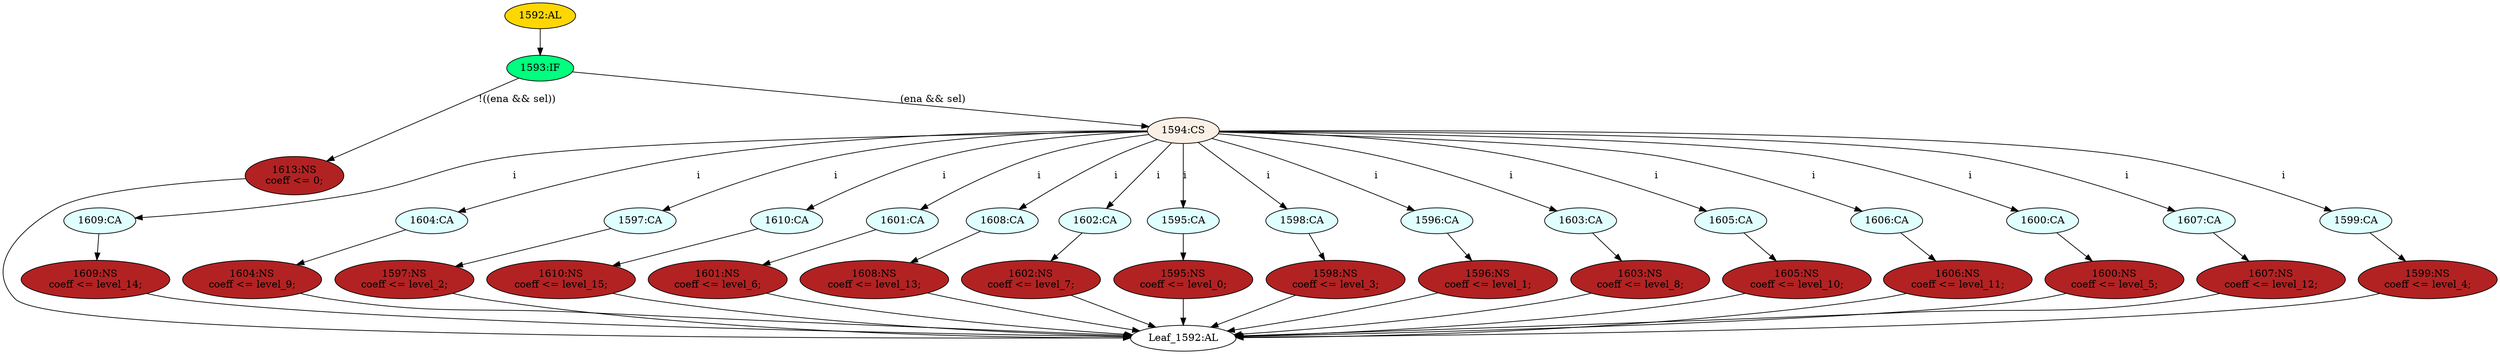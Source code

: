 strict digraph "" {
	node [label="\N"];
	"1595:NS"	 [ast="<pyverilog.vparser.ast.NonblockingSubstitution object at 0x7f204c6dd050>",
		fillcolor=firebrick,
		label="1595:NS
coeff <= level_0;",
		statements="[<pyverilog.vparser.ast.NonblockingSubstitution object at 0x7f204c6dd050>]",
		style=filled,
		typ=NonblockingSubstitution];
	"Leaf_1592:AL"	 [def_var="['coeff']",
		label="Leaf_1592:AL"];
	"1595:NS" -> "Leaf_1592:AL"	 [cond="[]",
		lineno=None];
	"1598:NS"	 [ast="<pyverilog.vparser.ast.NonblockingSubstitution object at 0x7f204c749890>",
		fillcolor=firebrick,
		label="1598:NS
coeff <= level_3;",
		statements="[<pyverilog.vparser.ast.NonblockingSubstitution object at 0x7f204c749890>]",
		style=filled,
		typ=NonblockingSubstitution];
	"1598:NS" -> "Leaf_1592:AL"	 [cond="[]",
		lineno=None];
	"1609:CA"	 [ast="<pyverilog.vparser.ast.Case object at 0x7f204c749ad0>",
		fillcolor=lightcyan,
		label="1609:CA",
		statements="[]",
		style=filled,
		typ=Case];
	"1609:NS"	 [ast="<pyverilog.vparser.ast.NonblockingSubstitution object at 0x7f204c749b50>",
		fillcolor=firebrick,
		label="1609:NS
coeff <= level_14;",
		statements="[<pyverilog.vparser.ast.NonblockingSubstitution object at 0x7f204c749b50>]",
		style=filled,
		typ=NonblockingSubstitution];
	"1609:CA" -> "1609:NS"	 [cond="[]",
		lineno=None];
	"1604:CA"	 [ast="<pyverilog.vparser.ast.Case object at 0x7f204c749c90>",
		fillcolor=lightcyan,
		label="1604:CA",
		statements="[]",
		style=filled,
		typ=Case];
	"1604:NS"	 [ast="<pyverilog.vparser.ast.NonblockingSubstitution object at 0x7f204c749d10>",
		fillcolor=firebrick,
		label="1604:NS
coeff <= level_9;",
		statements="[<pyverilog.vparser.ast.NonblockingSubstitution object at 0x7f204c749d10>]",
		style=filled,
		typ=NonblockingSubstitution];
	"1604:CA" -> "1604:NS"	 [cond="[]",
		lineno=None];
	"1605:NS"	 [ast="<pyverilog.vparser.ast.NonblockingSubstitution object at 0x7f204c749e50>",
		fillcolor=firebrick,
		label="1605:NS
coeff <= level_10;",
		statements="[<pyverilog.vparser.ast.NonblockingSubstitution object at 0x7f204c749e50>]",
		style=filled,
		typ=NonblockingSubstitution];
	"1605:NS" -> "Leaf_1592:AL"	 [cond="[]",
		lineno=None];
	"1603:NS"	 [ast="<pyverilog.vparser.ast.NonblockingSubstitution object at 0x7f204c749fd0>",
		fillcolor=firebrick,
		label="1603:NS
coeff <= level_8;",
		statements="[<pyverilog.vparser.ast.NonblockingSubstitution object at 0x7f204c749fd0>]",
		style=filled,
		typ=NonblockingSubstitution];
	"1603:NS" -> "Leaf_1592:AL"	 [cond="[]",
		lineno=None];
	"1607:NS"	 [ast="<pyverilog.vparser.ast.NonblockingSubstitution object at 0x7f204c737110>",
		fillcolor=firebrick,
		label="1607:NS
coeff <= level_12;",
		statements="[<pyverilog.vparser.ast.NonblockingSubstitution object at 0x7f204c737110>]",
		style=filled,
		typ=NonblockingSubstitution];
	"1607:NS" -> "Leaf_1592:AL"	 [cond="[]",
		lineno=None];
	"1602:NS"	 [ast="<pyverilog.vparser.ast.NonblockingSubstitution object at 0x7f204c737250>",
		fillcolor=firebrick,
		label="1602:NS
coeff <= level_7;",
		statements="[<pyverilog.vparser.ast.NonblockingSubstitution object at 0x7f204c737250>]",
		style=filled,
		typ=NonblockingSubstitution];
	"1602:NS" -> "Leaf_1592:AL"	 [cond="[]",
		lineno=None];
	"1609:NS" -> "Leaf_1592:AL"	 [cond="[]",
		lineno=None];
	"1597:CA"	 [ast="<pyverilog.vparser.ast.Case object at 0x7f204c7377d0>",
		fillcolor=lightcyan,
		label="1597:CA",
		statements="[]",
		style=filled,
		typ=Case];
	"1597:NS"	 [ast="<pyverilog.vparser.ast.NonblockingSubstitution object at 0x7f204c737850>",
		fillcolor=firebrick,
		label="1597:NS
coeff <= level_2;",
		statements="[<pyverilog.vparser.ast.NonblockingSubstitution object at 0x7f204c737850>]",
		style=filled,
		typ=NonblockingSubstitution];
	"1597:CA" -> "1597:NS"	 [cond="[]",
		lineno=None];
	"1593:IF"	 [ast="<pyverilog.vparser.ast.IfStatement object at 0x7f204c7225d0>",
		fillcolor=springgreen,
		label="1593:IF",
		statements="[]",
		style=filled,
		typ=IfStatement];
	"1613:NS"	 [ast="<pyverilog.vparser.ast.NonblockingSubstitution object at 0x7f204c722650>",
		fillcolor=firebrick,
		label="1613:NS
coeff <= 0;",
		statements="[<pyverilog.vparser.ast.NonblockingSubstitution object at 0x7f204c722650>]",
		style=filled,
		typ=NonblockingSubstitution];
	"1593:IF" -> "1613:NS"	 [cond="['ena', 'sel']",
		label="!((ena && sel))",
		lineno=1593];
	"1594:CS"	 [ast="<pyverilog.vparser.ast.CaseStatement object at 0x7f204c7374d0>",
		fillcolor=linen,
		label="1594:CS",
		statements="[]",
		style=filled,
		typ=CaseStatement];
	"1593:IF" -> "1594:CS"	 [cond="['ena', 'sel']",
		label="(ena && sel)",
		lineno=1593];
	"1606:NS"	 [ast="<pyverilog.vparser.ast.NonblockingSubstitution object at 0x7f204c722190>",
		fillcolor=firebrick,
		label="1606:NS
coeff <= level_11;",
		statements="[<pyverilog.vparser.ast.NonblockingSubstitution object at 0x7f204c722190>]",
		style=filled,
		typ=NonblockingSubstitution];
	"1606:NS" -> "Leaf_1592:AL"	 [cond="[]",
		lineno=None];
	"1610:CA"	 [ast="<pyverilog.vparser.ast.Case object at 0x7f204c7223d0>",
		fillcolor=lightcyan,
		label="1610:CA",
		statements="[]",
		style=filled,
		typ=Case];
	"1610:NS"	 [ast="<pyverilog.vparser.ast.NonblockingSubstitution object at 0x7f204c722450>",
		fillcolor=firebrick,
		label="1610:NS
coeff <= level_15;",
		statements="[<pyverilog.vparser.ast.NonblockingSubstitution object at 0x7f204c722450>]",
		style=filled,
		typ=NonblockingSubstitution];
	"1610:CA" -> "1610:NS"	 [cond="[]",
		lineno=None];
	"1601:CA"	 [ast="<pyverilog.vparser.ast.Case object at 0x7f204c737d90>",
		fillcolor=lightcyan,
		label="1601:CA",
		statements="[]",
		style=filled,
		typ=Case];
	"1601:NS"	 [ast="<pyverilog.vparser.ast.NonblockingSubstitution object at 0x7f204c737e10>",
		fillcolor=firebrick,
		label="1601:NS
coeff <= level_6;",
		statements="[<pyverilog.vparser.ast.NonblockingSubstitution object at 0x7f204c737e10>]",
		style=filled,
		typ=NonblockingSubstitution];
	"1601:CA" -> "1601:NS"	 [cond="[]",
		lineno=None];
	"1608:CA"	 [ast="<pyverilog.vparser.ast.Case object at 0x7f204c722350>",
		fillcolor=lightcyan,
		label="1608:CA",
		statements="[]",
		style=filled,
		typ=Case];
	"1608:NS"	 [ast="<pyverilog.vparser.ast.NonblockingSubstitution object at 0x7f204c737390>",
		fillcolor=firebrick,
		label="1608:NS
coeff <= level_13;",
		statements="[<pyverilog.vparser.ast.NonblockingSubstitution object at 0x7f204c737390>]",
		style=filled,
		typ=NonblockingSubstitution];
	"1608:CA" -> "1608:NS"	 [cond="[]",
		lineno=None];
	"1613:NS" -> "Leaf_1592:AL"	 [cond="[]",
		lineno=None];
	"1602:CA"	 [ast="<pyverilog.vparser.ast.Case object at 0x7f204c737f50>",
		fillcolor=lightcyan,
		label="1602:CA",
		statements="[]",
		style=filled,
		typ=Case];
	"1602:CA" -> "1602:NS"	 [cond="[]",
		lineno=None];
	"1595:CA"	 [ast="<pyverilog.vparser.ast.Case object at 0x7f204c737590>",
		fillcolor=lightcyan,
		label="1595:CA",
		statements="[]",
		style=filled,
		typ=Case];
	"1595:CA" -> "1595:NS"	 [cond="[]",
		lineno=None];
	"1598:CA"	 [ast="<pyverilog.vparser.ast.Case object at 0x7f204c737990>",
		fillcolor=lightcyan,
		label="1598:CA",
		statements="[]",
		style=filled,
		typ=Case];
	"1598:CA" -> "1598:NS"	 [cond="[]",
		lineno=None];
	"1596:CA"	 [ast="<pyverilog.vparser.ast.Case object at 0x7f204c737610>",
		fillcolor=lightcyan,
		label="1596:CA",
		statements="[]",
		style=filled,
		typ=Case];
	"1596:NS"	 [ast="<pyverilog.vparser.ast.NonblockingSubstitution object at 0x7f204c737690>",
		fillcolor=firebrick,
		label="1596:NS
coeff <= level_1;",
		statements="[<pyverilog.vparser.ast.NonblockingSubstitution object at 0x7f204c737690>]",
		style=filled,
		typ=NonblockingSubstitution];
	"1596:CA" -> "1596:NS"	 [cond="[]",
		lineno=None];
	"1603:CA"	 [ast="<pyverilog.vparser.ast.Case object at 0x7f204c737fd0>",
		fillcolor=lightcyan,
		label="1603:CA",
		statements="[]",
		style=filled,
		typ=Case];
	"1603:CA" -> "1603:NS"	 [cond="[]",
		lineno=None];
	"1608:NS" -> "Leaf_1592:AL"	 [cond="[]",
		lineno=None];
	"1601:NS" -> "Leaf_1592:AL"	 [cond="[]",
		lineno=None];
	"1605:CA"	 [ast="<pyverilog.vparser.ast.Case object at 0x7f204c722090>",
		fillcolor=lightcyan,
		label="1605:CA",
		statements="[]",
		style=filled,
		typ=Case];
	"1605:CA" -> "1605:NS"	 [cond="[]",
		lineno=None];
	"1596:NS" -> "Leaf_1592:AL"	 [cond="[]",
		lineno=None];
	"1606:CA"	 [ast="<pyverilog.vparser.ast.Case object at 0x7f204c722110>",
		fillcolor=lightcyan,
		label="1606:CA",
		statements="[]",
		style=filled,
		typ=Case];
	"1606:CA" -> "1606:NS"	 [cond="[]",
		lineno=None];
	"1610:NS" -> "Leaf_1592:AL"	 [cond="[]",
		lineno=None];
	"1592:AL"	 [ast="<pyverilog.vparser.ast.Always object at 0x7f204c722890>",
		clk_sens=False,
		fillcolor=gold,
		label="1592:AL",
		sens="['level_3', 'level_8', 'level_14', 'level_15', 'level_12', 'level_13', 'level_10', 'level_11', 'level_4', 'level_5', 'level_6', '\
level_7', 'level_0', 'level_1', 'level_2', 'level_9']",
		statements="[]",
		style=filled,
		typ=Always,
		use_var="['ena', 'sel', 'level_5', 'i', 'level_13', 'level_14', 'level_15', 'level_8', 'level_9', 'level_10', 'level_11', 'level_4', 'level_\
12', 'level_6', 'level_7', 'level_0', 'level_1', 'level_2', 'level_3']"];
	"1592:AL" -> "1593:IF"	 [cond="[]",
		lineno=None];
	"1600:CA"	 [ast="<pyverilog.vparser.ast.Case object at 0x7f204c737bd0>",
		fillcolor=lightcyan,
		label="1600:CA",
		statements="[]",
		style=filled,
		typ=Case];
	"1600:NS"	 [ast="<pyverilog.vparser.ast.NonblockingSubstitution object at 0x7f204c737c50>",
		fillcolor=firebrick,
		label="1600:NS
coeff <= level_5;",
		statements="[<pyverilog.vparser.ast.NonblockingSubstitution object at 0x7f204c737c50>]",
		style=filled,
		typ=NonblockingSubstitution];
	"1600:CA" -> "1600:NS"	 [cond="[]",
		lineno=None];
	"1599:NS"	 [ast="<pyverilog.vparser.ast.NonblockingSubstitution object at 0x7f204c737a90>",
		fillcolor=firebrick,
		label="1599:NS
coeff <= level_4;",
		statements="[<pyverilog.vparser.ast.NonblockingSubstitution object at 0x7f204c737a90>]",
		style=filled,
		typ=NonblockingSubstitution];
	"1599:NS" -> "Leaf_1592:AL"	 [cond="[]",
		lineno=None];
	"1597:NS" -> "Leaf_1592:AL"	 [cond="[]",
		lineno=None];
	"1607:CA"	 [ast="<pyverilog.vparser.ast.Case object at 0x7f204c7222d0>",
		fillcolor=lightcyan,
		label="1607:CA",
		statements="[]",
		style=filled,
		typ=Case];
	"1607:CA" -> "1607:NS"	 [cond="[]",
		lineno=None];
	"1594:CS" -> "1609:CA"	 [cond="['i']",
		label=i,
		lineno=1594];
	"1594:CS" -> "1604:CA"	 [cond="['i']",
		label=i,
		lineno=1594];
	"1594:CS" -> "1597:CA"	 [cond="['i']",
		label=i,
		lineno=1594];
	"1594:CS" -> "1610:CA"	 [cond="['i']",
		label=i,
		lineno=1594];
	"1594:CS" -> "1601:CA"	 [cond="['i']",
		label=i,
		lineno=1594];
	"1594:CS" -> "1608:CA"	 [cond="['i']",
		label=i,
		lineno=1594];
	"1594:CS" -> "1602:CA"	 [cond="['i']",
		label=i,
		lineno=1594];
	"1594:CS" -> "1595:CA"	 [cond="['i']",
		label=i,
		lineno=1594];
	"1594:CS" -> "1598:CA"	 [cond="['i']",
		label=i,
		lineno=1594];
	"1594:CS" -> "1596:CA"	 [cond="['i']",
		label=i,
		lineno=1594];
	"1594:CS" -> "1603:CA"	 [cond="['i']",
		label=i,
		lineno=1594];
	"1594:CS" -> "1605:CA"	 [cond="['i']",
		label=i,
		lineno=1594];
	"1594:CS" -> "1606:CA"	 [cond="['i']",
		label=i,
		lineno=1594];
	"1594:CS" -> "1600:CA"	 [cond="['i']",
		label=i,
		lineno=1594];
	"1594:CS" -> "1607:CA"	 [cond="['i']",
		label=i,
		lineno=1594];
	"1599:CA"	 [ast="<pyverilog.vparser.ast.Case object at 0x7f204c737a10>",
		fillcolor=lightcyan,
		label="1599:CA",
		statements="[]",
		style=filled,
		typ=Case];
	"1594:CS" -> "1599:CA"	 [cond="['i']",
		label=i,
		lineno=1594];
	"1604:NS" -> "Leaf_1592:AL"	 [cond="[]",
		lineno=None];
	"1599:CA" -> "1599:NS"	 [cond="[]",
		lineno=None];
	"1600:NS" -> "Leaf_1592:AL"	 [cond="[]",
		lineno=None];
}
